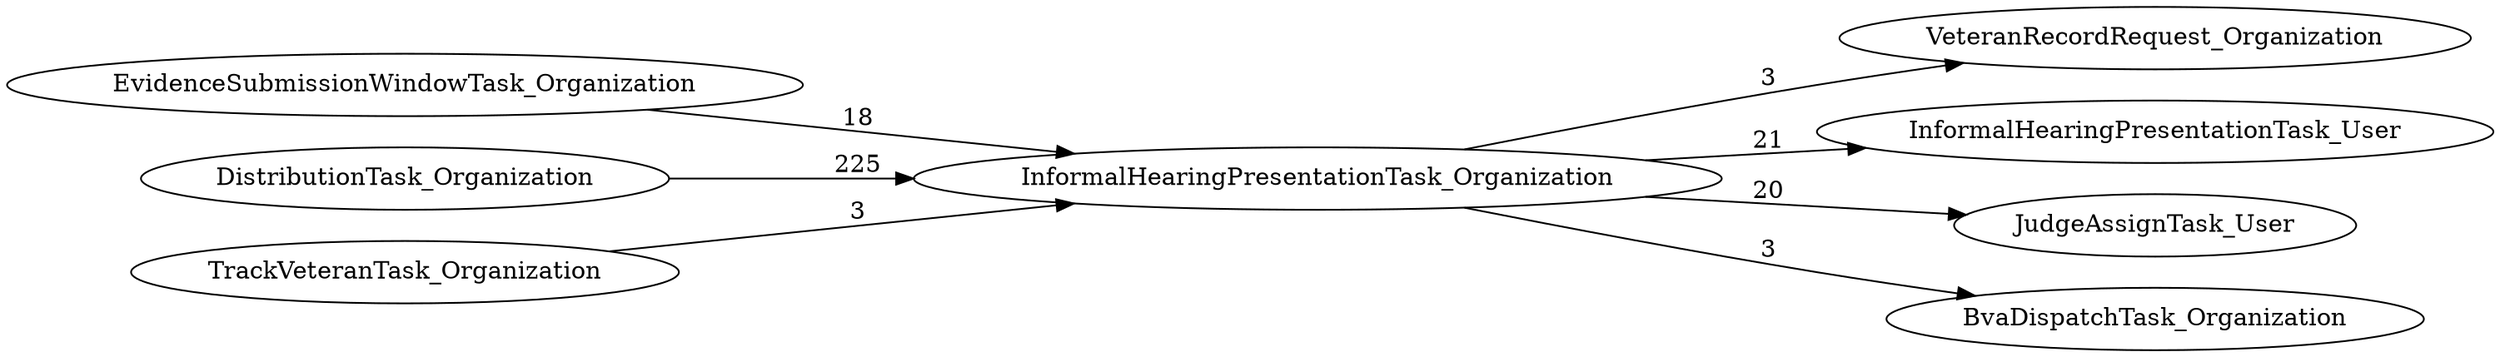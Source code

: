 digraph G {
rankdir="LR";
"InformalHearingPresentationTask_Organization" -> "VeteranRecordRequest_Organization" [label=3]
"InformalHearingPresentationTask_Organization" -> "InformalHearingPresentationTask_User" [label=21]
"EvidenceSubmissionWindowTask_Organization" -> "InformalHearingPresentationTask_Organization" [label=18]
"DistributionTask_Organization" -> "InformalHearingPresentationTask_Organization" [label=225]
"TrackVeteranTask_Organization" -> "InformalHearingPresentationTask_Organization" [label=3]
"InformalHearingPresentationTask_Organization" -> "JudgeAssignTask_User" [label=20]
"InformalHearingPresentationTask_Organization" -> "BvaDispatchTask_Organization" [label=3]
}
